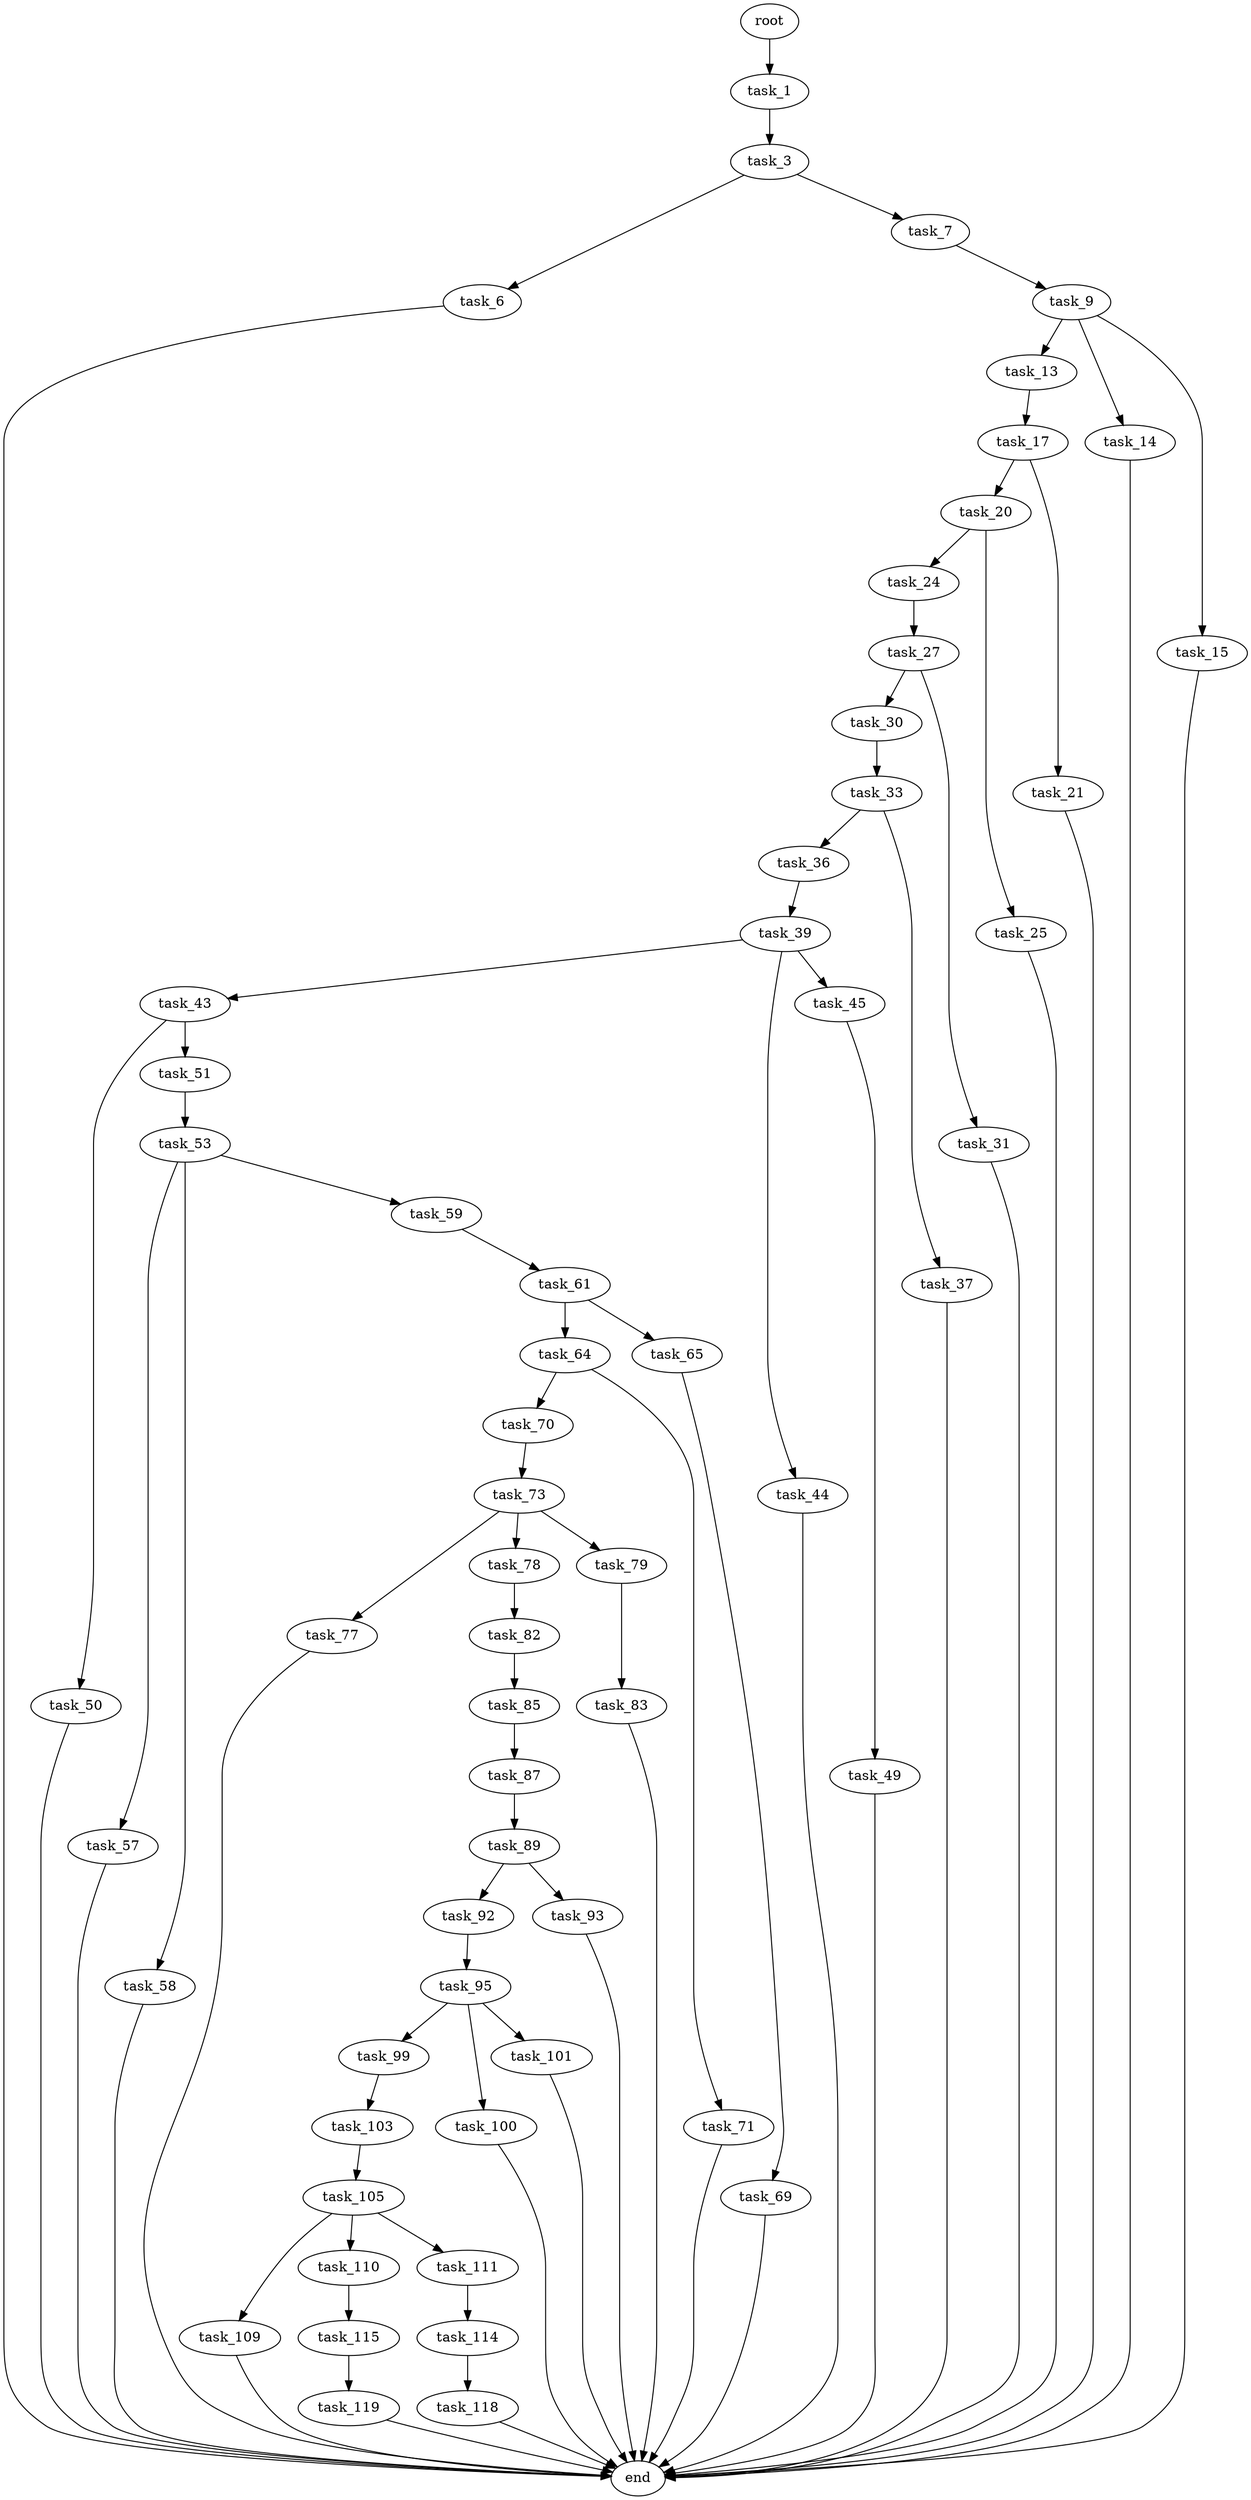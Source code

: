digraph G {
  root [size="0.000000"];
  task_1 [size="4470710527.000000"];
  task_3 [size="1661211200.000000"];
  task_6 [size="204433258026.000000"];
  task_7 [size="782757789696.000000"];
  end [size="0.000000"];
  task_9 [size="295745848555.000000"];
  task_13 [size="28991029248.000000"];
  task_14 [size="8078600923.000000"];
  task_15 [size="782757789696.000000"];
  task_17 [size="1141645942.000000"];
  task_20 [size="68719476736.000000"];
  task_21 [size="593966602494.000000"];
  task_24 [size="782757789696.000000"];
  task_25 [size="4586705576.000000"];
  task_27 [size="13599040271.000000"];
  task_30 [size="70830494235.000000"];
  task_31 [size="718920914184.000000"];
  task_33 [size="1629498761.000000"];
  task_36 [size="1058633602.000000"];
  task_37 [size="231928233984.000000"];
  task_39 [size="3592920680.000000"];
  task_43 [size="24613170975.000000"];
  task_44 [size="368293445632.000000"];
  task_45 [size="8420235338.000000"];
  task_50 [size="8330160920.000000"];
  task_51 [size="28991029248.000000"];
  task_49 [size="368293445632.000000"];
  task_53 [size="68719476736.000000"];
  task_57 [size="1073741824000.000000"];
  task_58 [size="193250301901.000000"];
  task_59 [size="131815508372.000000"];
  task_61 [size="68719476736.000000"];
  task_64 [size="131385575625.000000"];
  task_65 [size="1073741824000.000000"];
  task_70 [size="664296269237.000000"];
  task_71 [size="16638911384.000000"];
  task_69 [size="3762858443.000000"];
  task_73 [size="159990304932.000000"];
  task_77 [size="68719476736.000000"];
  task_78 [size="549755813888.000000"];
  task_79 [size="10686918597.000000"];
  task_82 [size="10608179238.000000"];
  task_83 [size="549755813888.000000"];
  task_85 [size="10093264178.000000"];
  task_87 [size="49743770016.000000"];
  task_89 [size="134217728000.000000"];
  task_92 [size="368293445632.000000"];
  task_93 [size="483670811810.000000"];
  task_95 [size="24459359264.000000"];
  task_99 [size="1912049980.000000"];
  task_100 [size="442287721361.000000"];
  task_101 [size="1072032996839.000000"];
  task_103 [size="35243318058.000000"];
  task_105 [size="1613357836.000000"];
  task_109 [size="19378405694.000000"];
  task_110 [size="4560627301.000000"];
  task_111 [size="231928233984.000000"];
  task_115 [size="231928233984.000000"];
  task_114 [size="13287120858.000000"];
  task_118 [size="134217728000.000000"];
  task_119 [size="227367816514.000000"];

  root -> task_1 [size="1.000000"];
  task_1 -> task_3 [size="411041792.000000"];
  task_3 -> task_6 [size="33554432.000000"];
  task_3 -> task_7 [size="33554432.000000"];
  task_6 -> end [size="1.000000"];
  task_7 -> task_9 [size="679477248.000000"];
  task_9 -> task_13 [size="301989888.000000"];
  task_9 -> task_14 [size="301989888.000000"];
  task_9 -> task_15 [size="301989888.000000"];
  task_13 -> task_17 [size="75497472.000000"];
  task_14 -> end [size="1.000000"];
  task_15 -> end [size="1.000000"];
  task_17 -> task_20 [size="75497472.000000"];
  task_17 -> task_21 [size="75497472.000000"];
  task_20 -> task_24 [size="134217728.000000"];
  task_20 -> task_25 [size="134217728.000000"];
  task_21 -> end [size="1.000000"];
  task_24 -> task_27 [size="679477248.000000"];
  task_25 -> end [size="1.000000"];
  task_27 -> task_30 [size="411041792.000000"];
  task_27 -> task_31 [size="411041792.000000"];
  task_30 -> task_33 [size="75497472.000000"];
  task_31 -> end [size="1.000000"];
  task_33 -> task_36 [size="75497472.000000"];
  task_33 -> task_37 [size="75497472.000000"];
  task_36 -> task_39 [size="33554432.000000"];
  task_37 -> end [size="1.000000"];
  task_39 -> task_43 [size="75497472.000000"];
  task_39 -> task_44 [size="75497472.000000"];
  task_39 -> task_45 [size="75497472.000000"];
  task_43 -> task_50 [size="75497472.000000"];
  task_43 -> task_51 [size="75497472.000000"];
  task_44 -> end [size="1.000000"];
  task_45 -> task_49 [size="411041792.000000"];
  task_50 -> end [size="1.000000"];
  task_51 -> task_53 [size="75497472.000000"];
  task_49 -> end [size="1.000000"];
  task_53 -> task_57 [size="134217728.000000"];
  task_53 -> task_58 [size="134217728.000000"];
  task_53 -> task_59 [size="134217728.000000"];
  task_57 -> end [size="1.000000"];
  task_58 -> end [size="1.000000"];
  task_59 -> task_61 [size="411041792.000000"];
  task_61 -> task_64 [size="134217728.000000"];
  task_61 -> task_65 [size="134217728.000000"];
  task_64 -> task_70 [size="209715200.000000"];
  task_64 -> task_71 [size="209715200.000000"];
  task_65 -> task_69 [size="838860800.000000"];
  task_70 -> task_73 [size="411041792.000000"];
  task_71 -> end [size="1.000000"];
  task_69 -> end [size="1.000000"];
  task_73 -> task_77 [size="134217728.000000"];
  task_73 -> task_78 [size="134217728.000000"];
  task_73 -> task_79 [size="134217728.000000"];
  task_77 -> end [size="1.000000"];
  task_78 -> task_82 [size="536870912.000000"];
  task_79 -> task_83 [size="679477248.000000"];
  task_82 -> task_85 [size="209715200.000000"];
  task_83 -> end [size="1.000000"];
  task_85 -> task_87 [size="536870912.000000"];
  task_87 -> task_89 [size="134217728.000000"];
  task_89 -> task_92 [size="209715200.000000"];
  task_89 -> task_93 [size="209715200.000000"];
  task_92 -> task_95 [size="411041792.000000"];
  task_93 -> end [size="1.000000"];
  task_95 -> task_99 [size="536870912.000000"];
  task_95 -> task_100 [size="536870912.000000"];
  task_95 -> task_101 [size="536870912.000000"];
  task_99 -> task_103 [size="209715200.000000"];
  task_100 -> end [size="1.000000"];
  task_101 -> end [size="1.000000"];
  task_103 -> task_105 [size="33554432.000000"];
  task_105 -> task_109 [size="75497472.000000"];
  task_105 -> task_110 [size="75497472.000000"];
  task_105 -> task_111 [size="75497472.000000"];
  task_109 -> end [size="1.000000"];
  task_110 -> task_115 [size="75497472.000000"];
  task_111 -> task_114 [size="301989888.000000"];
  task_115 -> task_119 [size="301989888.000000"];
  task_114 -> task_118 [size="301989888.000000"];
  task_118 -> end [size="1.000000"];
  task_119 -> end [size="1.000000"];
}
